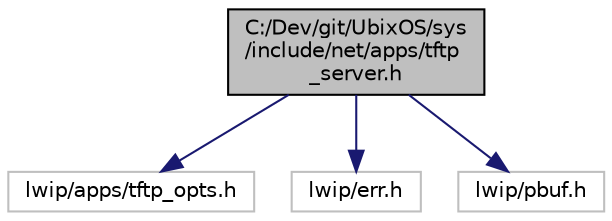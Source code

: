 digraph "C:/Dev/git/UbixOS/sys/include/net/apps/tftp_server.h"
{
 // LATEX_PDF_SIZE
  edge [fontname="Helvetica",fontsize="10",labelfontname="Helvetica",labelfontsize="10"];
  node [fontname="Helvetica",fontsize="10",shape=record];
  Node1 [label="C:/Dev/git/UbixOS/sys\l/include/net/apps/tftp\l_server.h",height=0.2,width=0.4,color="black", fillcolor="grey75", style="filled", fontcolor="black",tooltip="Trivial File Transfer Protocol (RFC 1350)"];
  Node1 -> Node2 [color="midnightblue",fontsize="10",style="solid",fontname="Helvetica"];
  Node2 [label="lwip/apps/tftp_opts.h",height=0.2,width=0.4,color="grey75", fillcolor="white", style="filled",tooltip=" "];
  Node1 -> Node3 [color="midnightblue",fontsize="10",style="solid",fontname="Helvetica"];
  Node3 [label="lwip/err.h",height=0.2,width=0.4,color="grey75", fillcolor="white", style="filled",tooltip=" "];
  Node1 -> Node4 [color="midnightblue",fontsize="10",style="solid",fontname="Helvetica"];
  Node4 [label="lwip/pbuf.h",height=0.2,width=0.4,color="grey75", fillcolor="white", style="filled",tooltip=" "];
}
